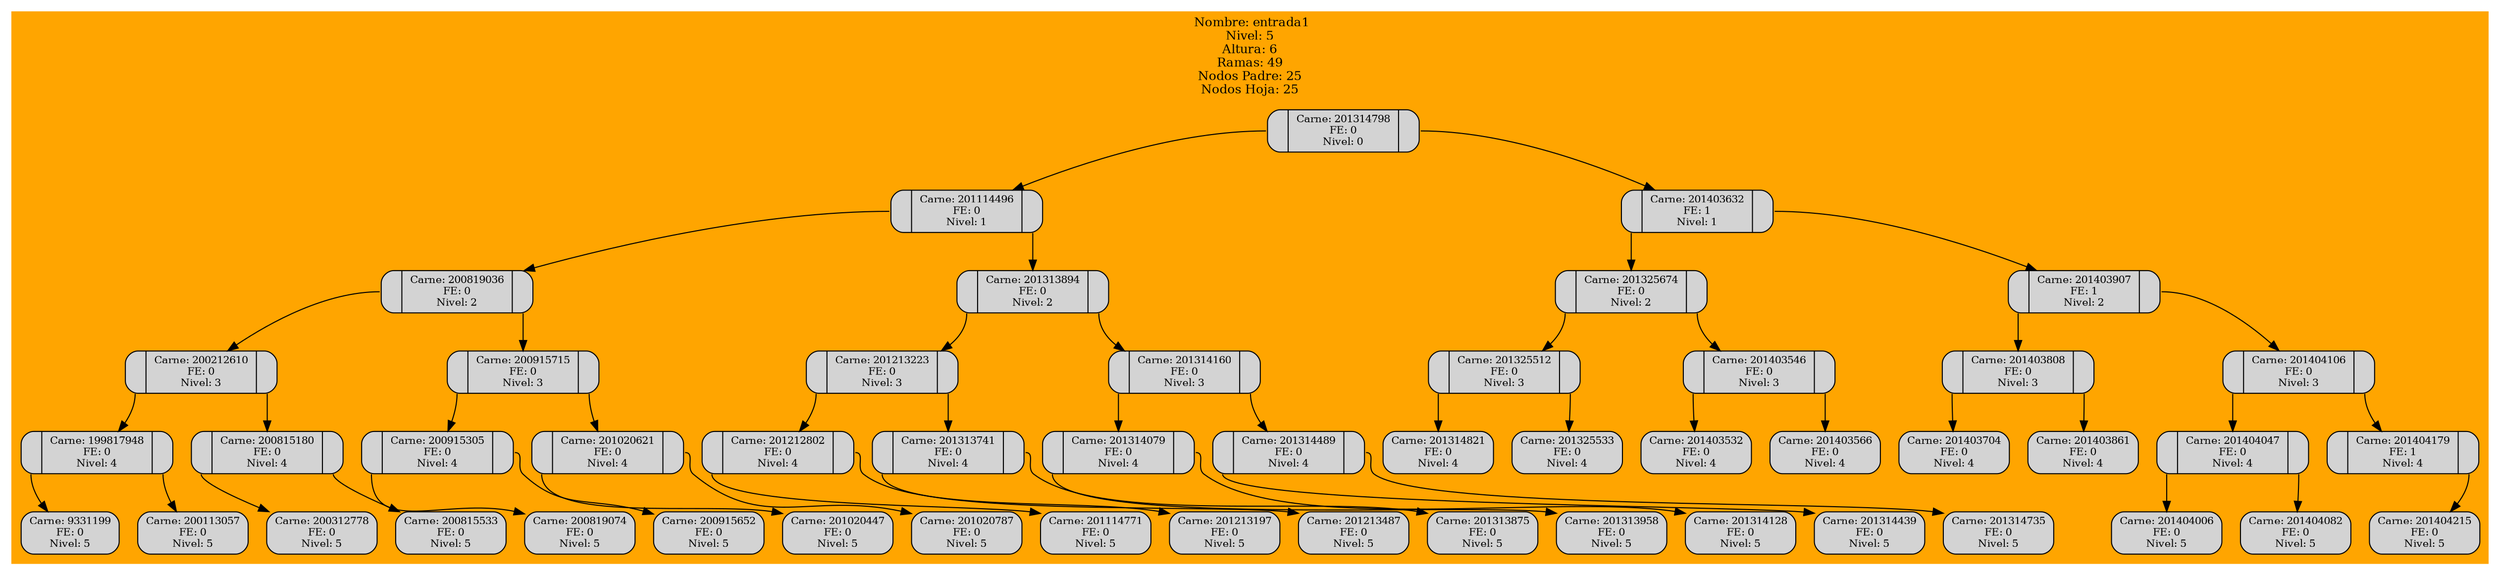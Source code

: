digraph g {
 node [
fontsize = "10"
shape = "Mrecord"
style ="filled, bold"
];

 subgraph cluster_1 {
node [style=filled];
"nodo40"[ label="<C0>| Carne: 201314798&#92;nFE: 0&#92;nNivel: 0|<C1>"];
"nodo24"[ label="<C0>| Carne: 201114496&#92;nFE: 0&#92;nNivel: 1|<C1>"];
"nodo16"[ label="<C0>| Carne: 200819036&#92;nFE: 0&#92;nNivel: 2|<C1>"];
"nodo12"[ label="<C0>| Carne: 200212610&#92;nFE: 0&#92;nNivel: 3|<C1>"];
"nodo10"[ label="<C0>| Carne: 199817948&#92;nFE: 0&#92;nNivel: 4|<C1>"];
"nodo9"[ label=" Carne: 9331199&#92;nFE: 0&#92;nNivel: 5"];
nodo10:C0->nodo9
"nodo11"[ label=" Carne: 200113057&#92;nFE: 0&#92;nNivel: 5"];
nodo10:C1->nodo11
nodo12:C0->nodo10
"nodo14"[ label="<C0>| Carne: 200815180&#92;nFE: 0&#92;nNivel: 4|<C1>"];
"nodo13"[ label=" Carne: 200312778&#92;nFE: 0&#92;nNivel: 5"];
nodo14:C0->nodo13
"nodo15"[ label=" Carne: 200815533&#92;nFE: 0&#92;nNivel: 5"];
nodo14:C1->nodo15
nodo12:C1->nodo14
nodo16:C0->nodo12
"nodo20"[ label="<C0>| Carne: 200915715&#92;nFE: 0&#92;nNivel: 3|<C1>"];
"nodo18"[ label="<C0>| Carne: 200915305&#92;nFE: 0&#92;nNivel: 4|<C1>"];
"nodo17"[ label=" Carne: 200819074&#92;nFE: 0&#92;nNivel: 5"];
nodo18:C0->nodo17
"nodo19"[ label=" Carne: 200915652&#92;nFE: 0&#92;nNivel: 5"];
nodo18:C1->nodo19
nodo20:C0->nodo18
"nodo22"[ label="<C0>| Carne: 201020621&#92;nFE: 0&#92;nNivel: 4|<C1>"];
"nodo21"[ label=" Carne: 201020447&#92;nFE: 0&#92;nNivel: 5"];
nodo22:C0->nodo21
"nodo23"[ label=" Carne: 201020787&#92;nFE: 0&#92;nNivel: 5"];
nodo22:C1->nodo23
nodo20:C1->nodo22
nodo16:C1->nodo20
nodo24:C0->nodo16
"nodo32"[ label="<C0>| Carne: 201313894&#92;nFE: 0&#92;nNivel: 2|<C1>"];
"nodo28"[ label="<C0>| Carne: 201213223&#92;nFE: 0&#92;nNivel: 3|<C1>"];
"nodo26"[ label="<C0>| Carne: 201212802&#92;nFE: 0&#92;nNivel: 4|<C1>"];
"nodo25"[ label=" Carne: 201114771&#92;nFE: 0&#92;nNivel: 5"];
nodo26:C0->nodo25
"nodo27"[ label=" Carne: 201213197&#92;nFE: 0&#92;nNivel: 5"];
nodo26:C1->nodo27
nodo28:C0->nodo26
"nodo30"[ label="<C0>| Carne: 201313741&#92;nFE: 0&#92;nNivel: 4|<C1>"];
"nodo29"[ label=" Carne: 201213487&#92;nFE: 0&#92;nNivel: 5"];
nodo30:C0->nodo29
"nodo31"[ label=" Carne: 201313875&#92;nFE: 0&#92;nNivel: 5"];
nodo30:C1->nodo31
nodo28:C1->nodo30
nodo32:C0->nodo28
"nodo36"[ label="<C0>| Carne: 201314160&#92;nFE: 0&#92;nNivel: 3|<C1>"];
"nodo34"[ label="<C0>| Carne: 201314079&#92;nFE: 0&#92;nNivel: 4|<C1>"];
"nodo33"[ label=" Carne: 201313958&#92;nFE: 0&#92;nNivel: 5"];
nodo34:C0->nodo33
"nodo35"[ label=" Carne: 201314128&#92;nFE: 0&#92;nNivel: 5"];
nodo34:C1->nodo35
nodo36:C0->nodo34
"nodo38"[ label="<C0>| Carne: 201314489&#92;nFE: 0&#92;nNivel: 4|<C1>"];
"nodo37"[ label=" Carne: 201314439&#92;nFE: 0&#92;nNivel: 5"];
nodo38:C0->nodo37
"nodo39"[ label=" Carne: 201314735&#92;nFE: 0&#92;nNivel: 5"];
nodo38:C1->nodo39
nodo36:C1->nodo38
nodo32:C1->nodo36
nodo24:C1->nodo32
nodo40:C0->nodo24
"nodo48"[ label="<C0>| Carne: 201403632&#92;nFE: 1&#92;nNivel: 1|<C1>"];
"nodo44"[ label="<C0>| Carne: 201325674&#92;nFE: 0&#92;nNivel: 2|<C1>"];
"nodo42"[ label="<C0>| Carne: 201325512&#92;nFE: 0&#92;nNivel: 3|<C1>"];
"nodo41"[ label=" Carne: 201314821&#92;nFE: 0&#92;nNivel: 4"];
nodo42:C0->nodo41
"nodo43"[ label=" Carne: 201325533&#92;nFE: 0&#92;nNivel: 4"];
nodo42:C1->nodo43
nodo44:C0->nodo42
"nodo46"[ label="<C0>| Carne: 201403546&#92;nFE: 0&#92;nNivel: 3|<C1>"];
"nodo45"[ label=" Carne: 201403532&#92;nFE: 0&#92;nNivel: 4"];
nodo46:C0->nodo45
"nodo47"[ label=" Carne: 201403566&#92;nFE: 0&#92;nNivel: 4"];
nodo46:C1->nodo47
nodo44:C1->nodo46
nodo48:C0->nodo44
"nodo52"[ label="<C0>| Carne: 201403907&#92;nFE: 1&#92;nNivel: 2|<C1>"];
"nodo50"[ label="<C0>| Carne: 201403808&#92;nFE: 0&#92;nNivel: 3|<C1>"];
"nodo49"[ label=" Carne: 201403704&#92;nFE: 0&#92;nNivel: 4"];
nodo50:C0->nodo49
"nodo51"[ label=" Carne: 201403861&#92;nFE: 0&#92;nNivel: 4"];
nodo50:C1->nodo51
nodo52:C0->nodo50
"nodo56"[ label="<C0>| Carne: 201404106&#92;nFE: 0&#92;nNivel: 3|<C1>"];
"nodo54"[ label="<C0>| Carne: 201404047&#92;nFE: 0&#92;nNivel: 4|<C1>"];
"nodo53"[ label=" Carne: 201404006&#92;nFE: 0&#92;nNivel: 5"];
nodo54:C0->nodo53
"nodo55"[ label=" Carne: 201404082&#92;nFE: 0&#92;nNivel: 5"];
nodo54:C1->nodo55
nodo56:C0->nodo54
"nodo57"[ label="<C0>| Carne: 201404179&#92;nFE: 1&#92;nNivel: 4|<C1>"];
"nodo58"[ label=" Carne: 201404215&#92;nFE: 0&#92;nNivel: 5"];
nodo57:C1->nodo58
nodo56:C1->nodo57
nodo52:C1->nodo56
nodo48:C1->nodo52
nodo40:C1->nodo48
fontsize = "12"
shape = "Mrecord"
color="orange"
style ="filled, bold"
label=" Nombre: entrada1&#92;nNivel: 5&#92;nAltura: 6&#92;nRamas: 49&#92;nNodos Padre: 25&#92;nNodos Hoja: 25"
}
}
